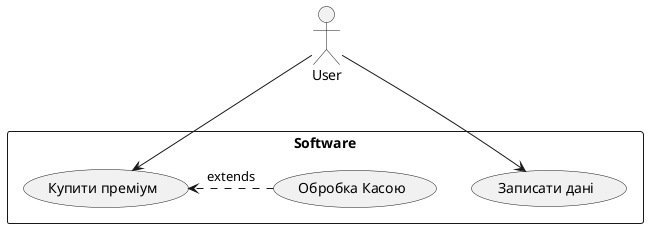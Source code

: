 @startuml
actor User
rectangle Software{
:User: --> (Buy)
:User: --> (SaveData)
"Купити преміум" as (Buy)
"Записати дані" as (SaveData)

    usecase (Обробка Касою)
   (Обробка Касою) .> (Buy) : extends
}
@enduml
